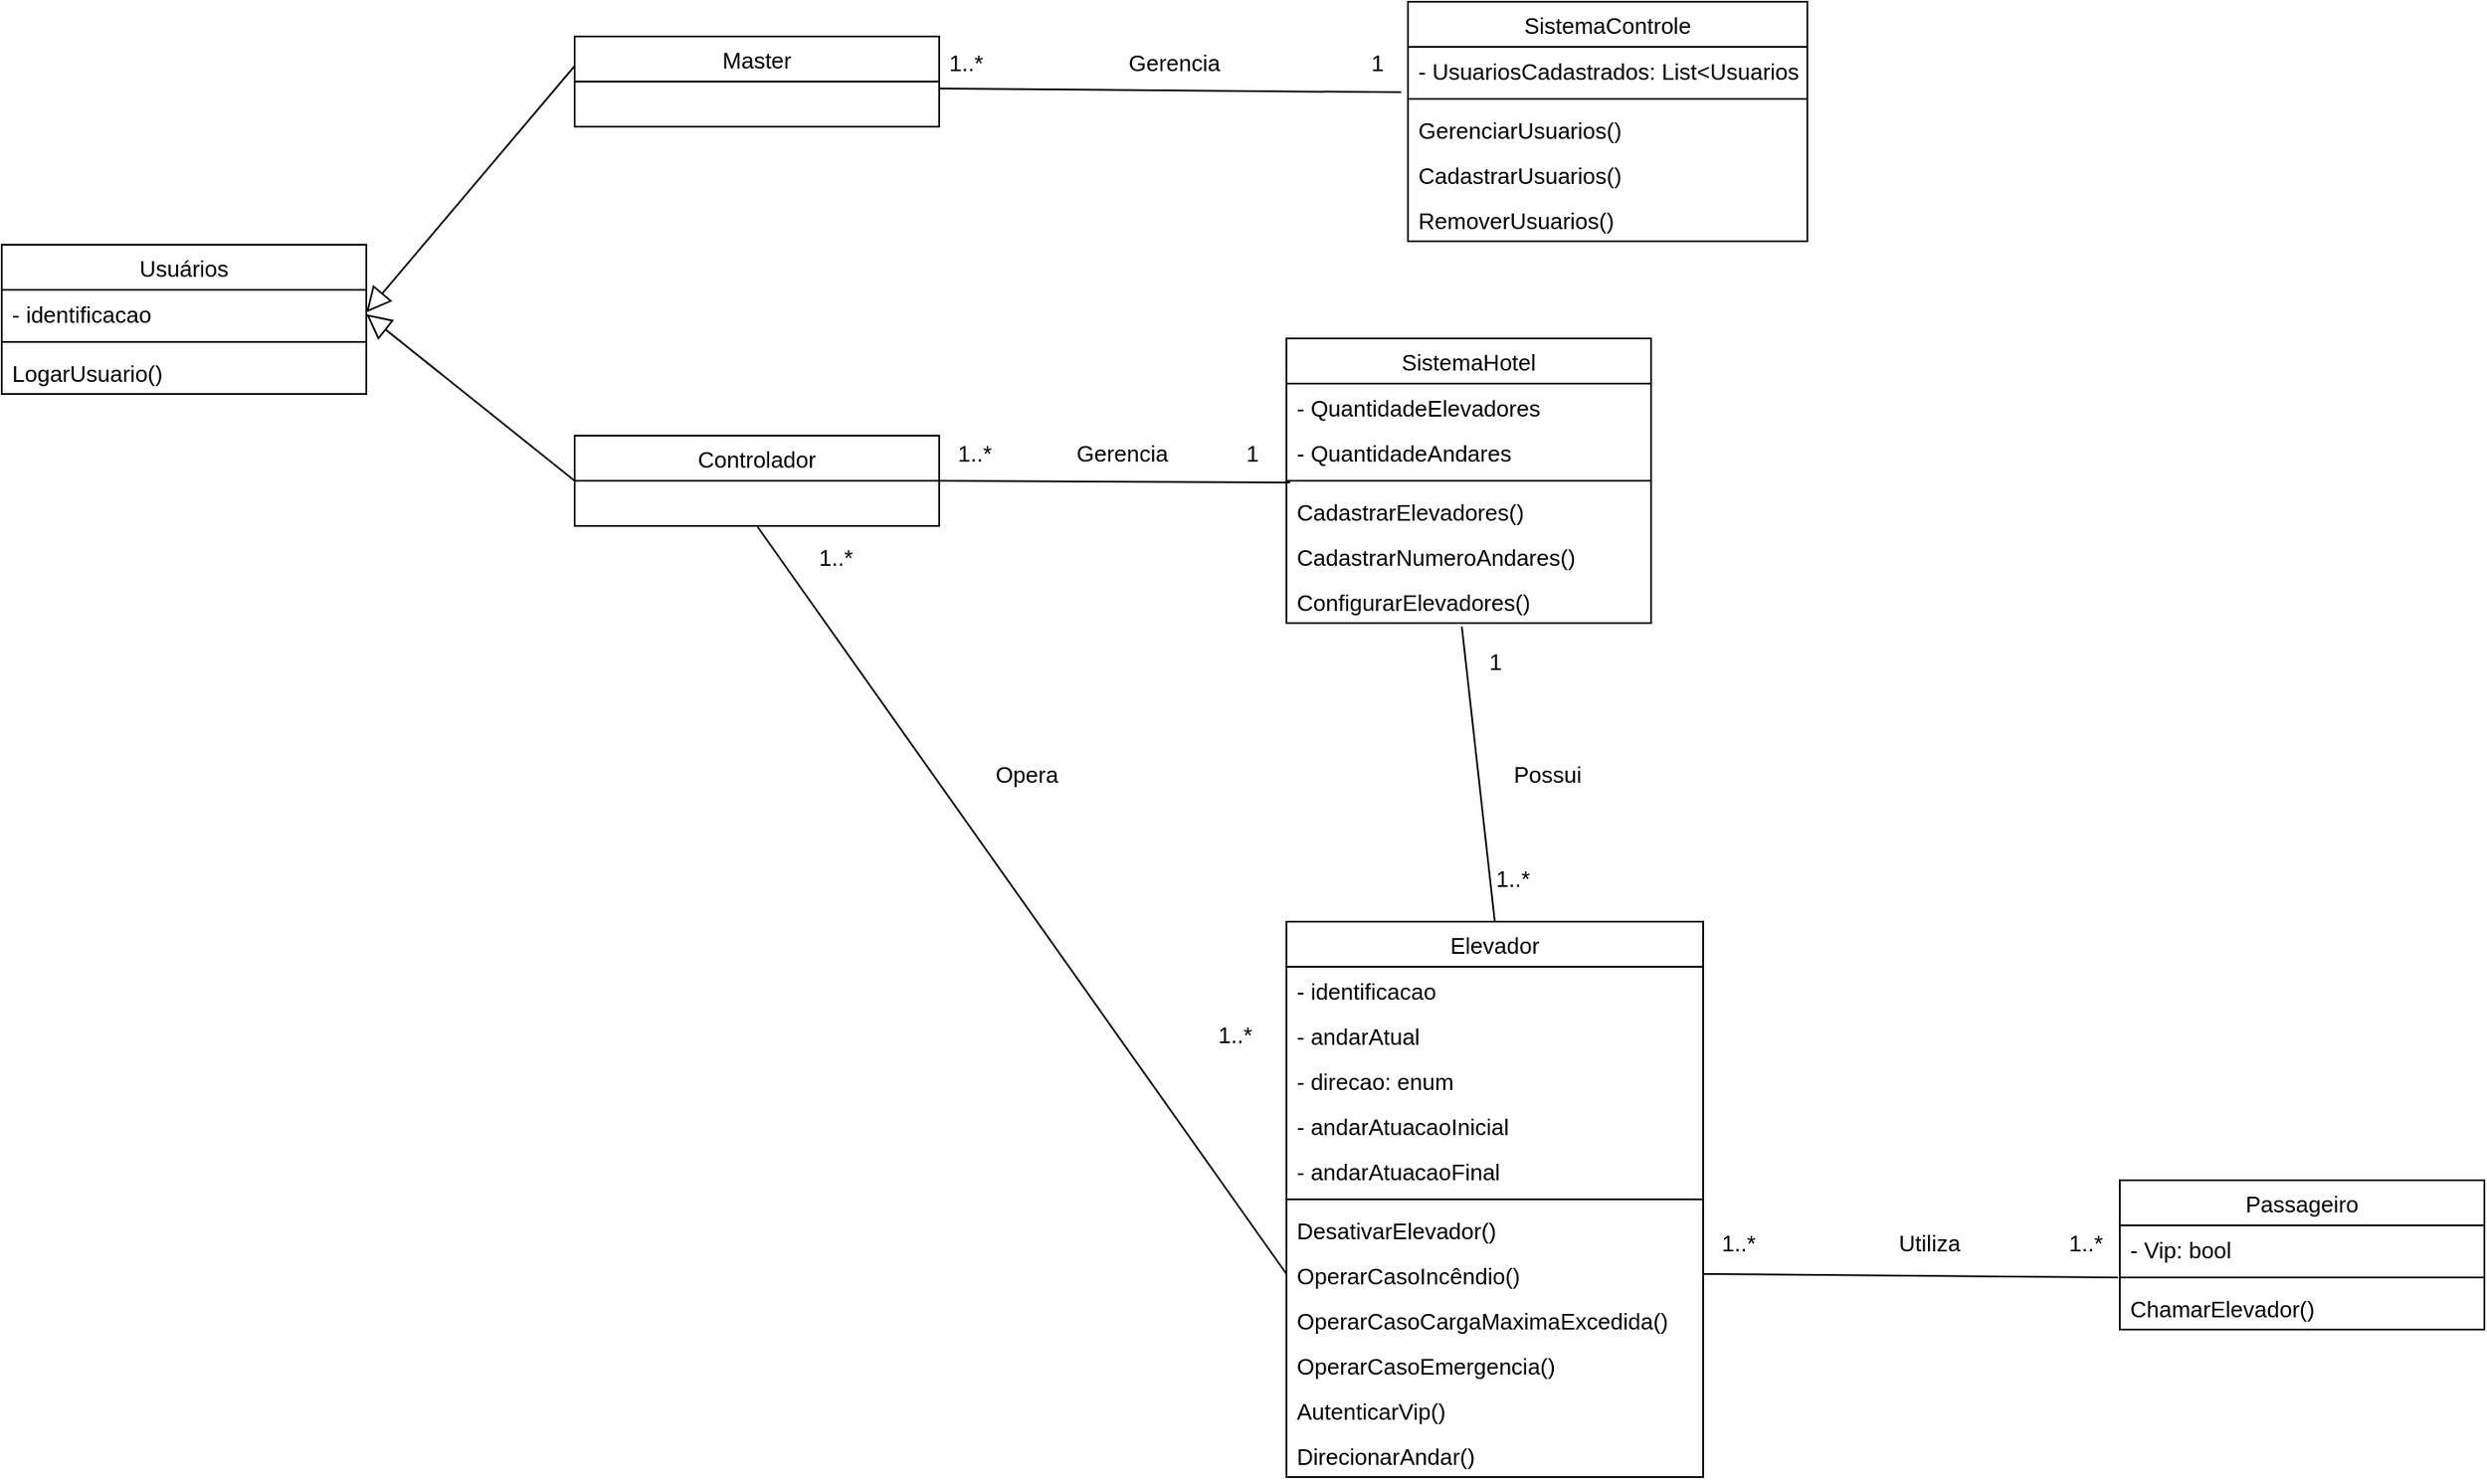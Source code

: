<mxfile version="20.4.1" type="github">
  <diagram id="wMuEMSqY7I109d4IhwdL" name="Página-1">
    <mxGraphModel dx="1625" dy="889" grid="1" gridSize="10" guides="1" tooltips="1" connect="1" arrows="1" fold="1" page="1" pageScale="1" pageWidth="827" pageHeight="1169" math="0" shadow="0">
      <root>
        <mxCell id="0" />
        <mxCell id="1" parent="0" />
        <mxCell id="hkNDuntiHJmSf1GygH3e-5" value="Usuários" style="swimlane;fontStyle=0;childLayout=stackLayout;horizontal=1;startSize=26;fillColor=none;horizontalStack=0;resizeParent=1;resizeParentMax=0;resizeLast=0;collapsible=1;marginBottom=0;fontSize=13;" parent="1" vertex="1">
          <mxGeometry x="50" y="160" width="210" height="86" as="geometry" />
        </mxCell>
        <mxCell id="hkNDuntiHJmSf1GygH3e-6" value="- identificacao" style="text;strokeColor=none;fillColor=none;align=left;verticalAlign=top;spacingLeft=4;spacingRight=4;overflow=hidden;rotatable=0;points=[[0,0.5],[1,0.5]];portConstraint=eastwest;fontSize=13;" parent="hkNDuntiHJmSf1GygH3e-5" vertex="1">
          <mxGeometry y="26" width="210" height="26" as="geometry" />
        </mxCell>
        <mxCell id="hkNDuntiHJmSf1GygH3e-26" value="" style="line;strokeWidth=1;fillColor=none;align=left;verticalAlign=middle;spacingTop=-1;spacingLeft=3;spacingRight=3;rotatable=0;labelPosition=right;points=[];portConstraint=eastwest;strokeColor=inherit;fontSize=13;" parent="hkNDuntiHJmSf1GygH3e-5" vertex="1">
          <mxGeometry y="52" width="210" height="8" as="geometry" />
        </mxCell>
        <mxCell id="hkNDuntiHJmSf1GygH3e-27" value="LogarUsuario()" style="text;strokeColor=none;fillColor=none;align=left;verticalAlign=top;spacingLeft=4;spacingRight=4;overflow=hidden;rotatable=0;points=[[0,0.5],[1,0.5]];portConstraint=eastwest;fontSize=13;" parent="hkNDuntiHJmSf1GygH3e-5" vertex="1">
          <mxGeometry y="60" width="210" height="26" as="geometry" />
        </mxCell>
        <mxCell id="hkNDuntiHJmSf1GygH3e-9" value="Elevador" style="swimlane;fontStyle=0;childLayout=stackLayout;horizontal=1;startSize=26;fillColor=none;horizontalStack=0;resizeParent=1;resizeParentMax=0;resizeLast=0;collapsible=1;marginBottom=0;fontSize=13;" parent="1" vertex="1">
          <mxGeometry x="790" y="550" width="240" height="320" as="geometry" />
        </mxCell>
        <mxCell id="hkNDuntiHJmSf1GygH3e-10" value="- identificacao" style="text;strokeColor=none;fillColor=none;align=left;verticalAlign=top;spacingLeft=4;spacingRight=4;overflow=hidden;rotatable=0;points=[[0,0.5],[1,0.5]];portConstraint=eastwest;fontSize=13;" parent="hkNDuntiHJmSf1GygH3e-9" vertex="1">
          <mxGeometry y="26" width="240" height="26" as="geometry" />
        </mxCell>
        <mxCell id="5WaL0SufXHHWklZrkdb6-2" value="- andarAtual" style="text;strokeColor=none;fillColor=none;align=left;verticalAlign=top;spacingLeft=4;spacingRight=4;overflow=hidden;rotatable=0;points=[[0,0.5],[1,0.5]];portConstraint=eastwest;fontSize=13;" vertex="1" parent="hkNDuntiHJmSf1GygH3e-9">
          <mxGeometry y="52" width="240" height="26" as="geometry" />
        </mxCell>
        <mxCell id="5WaL0SufXHHWklZrkdb6-3" value="- direcao: enum" style="text;strokeColor=none;fillColor=none;align=left;verticalAlign=top;spacingLeft=4;spacingRight=4;overflow=hidden;rotatable=0;points=[[0,0.5],[1,0.5]];portConstraint=eastwest;fontSize=13;" vertex="1" parent="hkNDuntiHJmSf1GygH3e-9">
          <mxGeometry y="78" width="240" height="26" as="geometry" />
        </mxCell>
        <mxCell id="5WaL0SufXHHWklZrkdb6-40" value="- andarAtuacaoInicial" style="text;strokeColor=none;fillColor=none;align=left;verticalAlign=top;spacingLeft=4;spacingRight=4;overflow=hidden;rotatable=0;points=[[0,0.5],[1,0.5]];portConstraint=eastwest;fontSize=13;" vertex="1" parent="hkNDuntiHJmSf1GygH3e-9">
          <mxGeometry y="104" width="240" height="26" as="geometry" />
        </mxCell>
        <mxCell id="5WaL0SufXHHWklZrkdb6-41" value="- andarAtuacaoFinal" style="text;strokeColor=none;fillColor=none;align=left;verticalAlign=top;spacingLeft=4;spacingRight=4;overflow=hidden;rotatable=0;points=[[0,0.5],[1,0.5]];portConstraint=eastwest;fontSize=13;" vertex="1" parent="hkNDuntiHJmSf1GygH3e-9">
          <mxGeometry y="130" width="240" height="26" as="geometry" />
        </mxCell>
        <mxCell id="hkNDuntiHJmSf1GygH3e-30" value="" style="line;strokeWidth=1;fillColor=none;align=left;verticalAlign=middle;spacingTop=-1;spacingLeft=3;spacingRight=3;rotatable=0;labelPosition=right;points=[];portConstraint=eastwest;strokeColor=inherit;fontSize=13;" parent="hkNDuntiHJmSf1GygH3e-9" vertex="1">
          <mxGeometry y="156" width="240" height="8" as="geometry" />
        </mxCell>
        <mxCell id="hkNDuntiHJmSf1GygH3e-12" value="DesativarElevador()&#xa;" style="text;strokeColor=none;fillColor=none;align=left;verticalAlign=top;spacingLeft=4;spacingRight=4;overflow=hidden;rotatable=0;points=[[0,0.5],[1,0.5]];portConstraint=eastwest;fontSize=13;" parent="hkNDuntiHJmSf1GygH3e-9" vertex="1">
          <mxGeometry y="164" width="240" height="26" as="geometry" />
        </mxCell>
        <mxCell id="hkNDuntiHJmSf1GygH3e-39" value="OperarCasoIncêndio()&#xa;" style="text;strokeColor=none;fillColor=none;align=left;verticalAlign=top;spacingLeft=4;spacingRight=4;overflow=hidden;rotatable=0;points=[[0,0.5],[1,0.5]];portConstraint=eastwest;fontSize=13;" parent="hkNDuntiHJmSf1GygH3e-9" vertex="1">
          <mxGeometry y="190" width="240" height="26" as="geometry" />
        </mxCell>
        <mxCell id="hkNDuntiHJmSf1GygH3e-31" value="OperarCasoCargaMaximaExcedida()&#xa;" style="text;strokeColor=none;fillColor=none;align=left;verticalAlign=top;spacingLeft=4;spacingRight=4;overflow=hidden;rotatable=0;points=[[0,0.5],[1,0.5]];portConstraint=eastwest;fontSize=13;" parent="hkNDuntiHJmSf1GygH3e-9" vertex="1">
          <mxGeometry y="216" width="240" height="26" as="geometry" />
        </mxCell>
        <mxCell id="hkNDuntiHJmSf1GygH3e-32" value="OperarCasoEmergencia()&#xa;" style="text;strokeColor=none;fillColor=none;align=left;verticalAlign=top;spacingLeft=4;spacingRight=4;overflow=hidden;rotatable=0;points=[[0,0.5],[1,0.5]];portConstraint=eastwest;fontSize=13;" parent="hkNDuntiHJmSf1GygH3e-9" vertex="1">
          <mxGeometry y="242" width="240" height="26" as="geometry" />
        </mxCell>
        <mxCell id="5WaL0SufXHHWklZrkdb6-1" value="AutenticarVip()&#xa;" style="text;strokeColor=none;fillColor=none;align=left;verticalAlign=top;spacingLeft=4;spacingRight=4;overflow=hidden;rotatable=0;points=[[0,0.5],[1,0.5]];portConstraint=eastwest;fontSize=13;" vertex="1" parent="hkNDuntiHJmSf1GygH3e-9">
          <mxGeometry y="268" width="240" height="26" as="geometry" />
        </mxCell>
        <mxCell id="5WaL0SufXHHWklZrkdb6-4" value="DirecionarAndar()&#xa;" style="text;strokeColor=none;fillColor=none;align=left;verticalAlign=top;spacingLeft=4;spacingRight=4;overflow=hidden;rotatable=0;points=[[0,0.5],[1,0.5]];portConstraint=eastwest;fontSize=13;" vertex="1" parent="hkNDuntiHJmSf1GygH3e-9">
          <mxGeometry y="294" width="240" height="26" as="geometry" />
        </mxCell>
        <mxCell id="hkNDuntiHJmSf1GygH3e-13" value="SistemaHotel" style="swimlane;fontStyle=0;childLayout=stackLayout;horizontal=1;startSize=26;fillColor=none;horizontalStack=0;resizeParent=1;resizeParentMax=0;resizeLast=0;collapsible=1;marginBottom=0;fontSize=13;" parent="1" vertex="1">
          <mxGeometry x="790" y="214" width="210" height="164" as="geometry" />
        </mxCell>
        <mxCell id="hkNDuntiHJmSf1GygH3e-14" value="- QuantidadeElevadores" style="text;strokeColor=none;fillColor=none;align=left;verticalAlign=top;spacingLeft=4;spacingRight=4;overflow=hidden;rotatable=0;points=[[0,0.5],[1,0.5]];portConstraint=eastwest;fontSize=13;" parent="hkNDuntiHJmSf1GygH3e-13" vertex="1">
          <mxGeometry y="26" width="210" height="26" as="geometry" />
        </mxCell>
        <mxCell id="hkNDuntiHJmSf1GygH3e-15" value="- QuantidadeAndares" style="text;strokeColor=none;fillColor=none;align=left;verticalAlign=top;spacingLeft=4;spacingRight=4;overflow=hidden;rotatable=0;points=[[0,0.5],[1,0.5]];portConstraint=eastwest;fontSize=13;" parent="hkNDuntiHJmSf1GygH3e-13" vertex="1">
          <mxGeometry y="52" width="210" height="26" as="geometry" />
        </mxCell>
        <mxCell id="hkNDuntiHJmSf1GygH3e-29" value="" style="line;strokeWidth=1;fillColor=none;align=left;verticalAlign=middle;spacingTop=-1;spacingLeft=3;spacingRight=3;rotatable=0;labelPosition=right;points=[];portConstraint=eastwest;strokeColor=inherit;fontSize=13;" parent="hkNDuntiHJmSf1GygH3e-13" vertex="1">
          <mxGeometry y="78" width="210" height="8" as="geometry" />
        </mxCell>
        <mxCell id="hkNDuntiHJmSf1GygH3e-41" value="CadastrarElevadores()" style="text;strokeColor=none;fillColor=none;align=left;verticalAlign=top;spacingLeft=4;spacingRight=4;overflow=hidden;rotatable=0;points=[[0,0.5],[1,0.5]];portConstraint=eastwest;fontSize=13;" parent="hkNDuntiHJmSf1GygH3e-13" vertex="1">
          <mxGeometry y="86" width="210" height="26" as="geometry" />
        </mxCell>
        <mxCell id="hkNDuntiHJmSf1GygH3e-40" value="CadastrarNumeroAndares()" style="text;strokeColor=none;fillColor=none;align=left;verticalAlign=top;spacingLeft=4;spacingRight=4;overflow=hidden;rotatable=0;points=[[0,0.5],[1,0.5]];portConstraint=eastwest;fontSize=13;" parent="hkNDuntiHJmSf1GygH3e-13" vertex="1">
          <mxGeometry y="112" width="210" height="26" as="geometry" />
        </mxCell>
        <mxCell id="hkNDuntiHJmSf1GygH3e-16" value="ConfigurarElevadores()" style="text;strokeColor=none;fillColor=none;align=left;verticalAlign=top;spacingLeft=4;spacingRight=4;overflow=hidden;rotatable=0;points=[[0,0.5],[1,0.5]];portConstraint=eastwest;fontSize=13;" parent="hkNDuntiHJmSf1GygH3e-13" vertex="1">
          <mxGeometry y="138" width="210" height="26" as="geometry" />
        </mxCell>
        <mxCell id="hkNDuntiHJmSf1GygH3e-17" value="Controlador" style="swimlane;fontStyle=0;childLayout=stackLayout;horizontal=1;startSize=26;fillColor=none;horizontalStack=0;resizeParent=1;resizeParentMax=0;resizeLast=0;collapsible=1;marginBottom=0;fontSize=13;" parent="1" vertex="1">
          <mxGeometry x="380" y="270" width="210" height="52" as="geometry" />
        </mxCell>
        <mxCell id="hkNDuntiHJmSf1GygH3e-33" value="Passageiro" style="swimlane;fontStyle=0;childLayout=stackLayout;horizontal=1;startSize=26;fillColor=none;horizontalStack=0;resizeParent=1;resizeParentMax=0;resizeLast=0;collapsible=1;marginBottom=0;fontSize=13;" parent="1" vertex="1">
          <mxGeometry x="1270" y="699" width="210" height="86" as="geometry" />
        </mxCell>
        <mxCell id="hkNDuntiHJmSf1GygH3e-34" value="- Vip: bool" style="text;strokeColor=none;fillColor=none;align=left;verticalAlign=top;spacingLeft=4;spacingRight=4;overflow=hidden;rotatable=0;points=[[0,0.5],[1,0.5]];portConstraint=eastwest;fontSize=13;" parent="hkNDuntiHJmSf1GygH3e-33" vertex="1">
          <mxGeometry y="26" width="210" height="26" as="geometry" />
        </mxCell>
        <mxCell id="hkNDuntiHJmSf1GygH3e-35" value="" style="line;strokeWidth=1;fillColor=none;align=left;verticalAlign=middle;spacingTop=-1;spacingLeft=3;spacingRight=3;rotatable=0;labelPosition=right;points=[];portConstraint=eastwest;strokeColor=inherit;fontSize=13;" parent="hkNDuntiHJmSf1GygH3e-33" vertex="1">
          <mxGeometry y="52" width="210" height="8" as="geometry" />
        </mxCell>
        <mxCell id="hkNDuntiHJmSf1GygH3e-36" value="ChamarElevador()" style="text;strokeColor=none;fillColor=none;align=left;verticalAlign=top;spacingLeft=4;spacingRight=4;overflow=hidden;rotatable=0;points=[[0,0.5],[1,0.5]];portConstraint=eastwest;fontSize=13;" parent="hkNDuntiHJmSf1GygH3e-33" vertex="1">
          <mxGeometry y="60" width="210" height="26" as="geometry" />
        </mxCell>
        <mxCell id="hkNDuntiHJmSf1GygH3e-43" value="" style="endArrow=block;endFill=0;endSize=12;html=1;rounded=0;exitX=0;exitY=0.5;exitDx=0;exitDy=0;entryX=1;entryY=0.5;entryDx=0;entryDy=0;fontSize=13;" parent="1" target="hkNDuntiHJmSf1GygH3e-6" edge="1">
          <mxGeometry width="160" relative="1" as="geometry">
            <mxPoint x="380" y="57" as="sourcePoint" />
            <mxPoint x="780" y="300" as="targetPoint" />
          </mxGeometry>
        </mxCell>
        <mxCell id="hkNDuntiHJmSf1GygH3e-44" value="" style="endArrow=block;endFill=0;endSize=12;html=1;rounded=0;exitX=0;exitY=0.5;exitDx=0;exitDy=0;fontSize=13;" parent="1" source="hkNDuntiHJmSf1GygH3e-17" edge="1">
          <mxGeometry width="160" relative="1" as="geometry">
            <mxPoint x="390" y="80" as="sourcePoint" />
            <mxPoint x="260" y="200" as="targetPoint" />
          </mxGeometry>
        </mxCell>
        <mxCell id="hkNDuntiHJmSf1GygH3e-45" value="" style="endArrow=none;html=1;rounded=0;exitX=1;exitY=0.5;exitDx=0;exitDy=0;entryX=0.01;entryY=-0.115;entryDx=0;entryDy=0;entryPerimeter=0;fontSize=13;" parent="1" source="hkNDuntiHJmSf1GygH3e-17" target="hkNDuntiHJmSf1GygH3e-41" edge="1">
          <mxGeometry width="50" height="50" relative="1" as="geometry">
            <mxPoint x="680" y="430" as="sourcePoint" />
            <mxPoint x="730" y="380" as="targetPoint" />
          </mxGeometry>
        </mxCell>
        <mxCell id="hkNDuntiHJmSf1GygH3e-46" value="" style="endArrow=none;html=1;rounded=0;entryX=0.5;entryY=0;entryDx=0;entryDy=0;exitX=0.481;exitY=1.077;exitDx=0;exitDy=0;exitPerimeter=0;fontSize=13;" parent="1" source="hkNDuntiHJmSf1GygH3e-16" target="hkNDuntiHJmSf1GygH3e-9" edge="1">
          <mxGeometry width="50" height="50" relative="1" as="geometry">
            <mxPoint x="895" y="370" as="sourcePoint" />
            <mxPoint x="852.1" y="491.01" as="targetPoint" />
          </mxGeometry>
        </mxCell>
        <mxCell id="hkNDuntiHJmSf1GygH3e-47" value="" style="endArrow=none;html=1;rounded=0;entryX=0;entryY=0.5;entryDx=0;entryDy=0;exitX=0.5;exitY=1;exitDx=0;exitDy=0;fontSize=13;" parent="1" source="hkNDuntiHJmSf1GygH3e-17" target="hkNDuntiHJmSf1GygH3e-39" edge="1">
          <mxGeometry width="50" height="50" relative="1" as="geometry">
            <mxPoint x="670.0" y="380.002" as="sourcePoint" />
            <mxPoint x="673.99" y="550" as="targetPoint" />
          </mxGeometry>
        </mxCell>
        <mxCell id="hkNDuntiHJmSf1GygH3e-48" value="" style="endArrow=none;html=1;rounded=0;entryX=1;entryY=0.5;entryDx=0;entryDy=0;exitX=-0.005;exitY=1.154;exitDx=0;exitDy=0;exitPerimeter=0;fontSize=13;" parent="1" source="hkNDuntiHJmSf1GygH3e-34" target="hkNDuntiHJmSf1GygH3e-39" edge="1">
          <mxGeometry width="50" height="50" relative="1" as="geometry">
            <mxPoint x="901.01" y="390.002" as="sourcePoint" />
            <mxPoint x="905" y="560" as="targetPoint" />
          </mxGeometry>
        </mxCell>
        <mxCell id="5WaL0SufXHHWklZrkdb6-5" value="SistemaControle" style="swimlane;fontStyle=0;childLayout=stackLayout;horizontal=1;startSize=26;fillColor=none;horizontalStack=0;resizeParent=1;resizeParentMax=0;resizeLast=0;collapsible=1;marginBottom=0;fontSize=13;" vertex="1" parent="1">
          <mxGeometry x="860" y="20" width="230" height="138" as="geometry" />
        </mxCell>
        <mxCell id="5WaL0SufXHHWklZrkdb6-7" value="- UsuariosCadastrados: List&lt;Usuarios&gt;" style="text;strokeColor=none;fillColor=none;align=left;verticalAlign=top;spacingLeft=4;spacingRight=4;overflow=hidden;rotatable=0;points=[[0,0.5],[1,0.5]];portConstraint=eastwest;fontSize=13;" vertex="1" parent="5WaL0SufXHHWklZrkdb6-5">
          <mxGeometry y="26" width="230" height="26" as="geometry" />
        </mxCell>
        <mxCell id="5WaL0SufXHHWklZrkdb6-8" value="" style="line;strokeWidth=1;fillColor=none;align=left;verticalAlign=middle;spacingTop=-1;spacingLeft=3;spacingRight=3;rotatable=0;labelPosition=right;points=[];portConstraint=eastwest;strokeColor=inherit;fontSize=13;" vertex="1" parent="5WaL0SufXHHWklZrkdb6-5">
          <mxGeometry y="52" width="230" height="8" as="geometry" />
        </mxCell>
        <mxCell id="5WaL0SufXHHWklZrkdb6-30" value="GerenciarUsuarios()" style="text;strokeColor=none;fillColor=none;align=left;verticalAlign=top;spacingLeft=4;spacingRight=4;overflow=hidden;rotatable=0;points=[[0,0.5],[1,0.5]];portConstraint=eastwest;fontSize=13;" vertex="1" parent="5WaL0SufXHHWklZrkdb6-5">
          <mxGeometry y="60" width="230" height="26" as="geometry" />
        </mxCell>
        <mxCell id="5WaL0SufXHHWklZrkdb6-9" value="CadastrarUsuarios()" style="text;strokeColor=none;fillColor=none;align=left;verticalAlign=top;spacingLeft=4;spacingRight=4;overflow=hidden;rotatable=0;points=[[0,0.5],[1,0.5]];portConstraint=eastwest;fontSize=13;" vertex="1" parent="5WaL0SufXHHWklZrkdb6-5">
          <mxGeometry y="86" width="230" height="26" as="geometry" />
        </mxCell>
        <mxCell id="5WaL0SufXHHWklZrkdb6-10" value="RemoverUsuarios()" style="text;strokeColor=none;fillColor=none;align=left;verticalAlign=top;spacingLeft=4;spacingRight=4;overflow=hidden;rotatable=0;points=[[0,0.5],[1,0.5]];portConstraint=eastwest;fontSize=13;" vertex="1" parent="5WaL0SufXHHWklZrkdb6-5">
          <mxGeometry y="112" width="230" height="26" as="geometry" />
        </mxCell>
        <mxCell id="5WaL0SufXHHWklZrkdb6-12" value="" style="endArrow=none;html=1;rounded=0;entryX=-0.017;entryY=1.007;entryDx=0;entryDy=0;entryPerimeter=0;fontSize=13;" edge="1" parent="1" target="5WaL0SufXHHWklZrkdb6-7">
          <mxGeometry width="50" height="50" relative="1" as="geometry">
            <mxPoint x="590" y="70" as="sourcePoint" />
            <mxPoint x="790.0" y="70.42" as="targetPoint" />
          </mxGeometry>
        </mxCell>
        <mxCell id="5WaL0SufXHHWklZrkdb6-13" value="Gerencia" style="text;html=1;align=center;verticalAlign=middle;resizable=0;points=[];autosize=1;strokeColor=none;fillColor=none;fontSize=13;" vertex="1" parent="1">
          <mxGeometry x="685" y="40" width="80" height="30" as="geometry" />
        </mxCell>
        <mxCell id="5WaL0SufXHHWklZrkdb6-14" value="1..*" style="text;html=1;align=center;verticalAlign=middle;resizable=0;points=[];autosize=1;strokeColor=none;fillColor=none;fontSize=13;" vertex="1" parent="1">
          <mxGeometry x="585" y="40" width="40" height="30" as="geometry" />
        </mxCell>
        <mxCell id="5WaL0SufXHHWklZrkdb6-15" value="1" style="text;html=1;align=center;verticalAlign=middle;resizable=0;points=[];autosize=1;strokeColor=none;fillColor=none;fontSize=13;" vertex="1" parent="1">
          <mxGeometry x="827" y="40" width="30" height="30" as="geometry" />
        </mxCell>
        <mxCell id="5WaL0SufXHHWklZrkdb6-16" value="Gerencia" style="text;html=1;align=center;verticalAlign=middle;resizable=0;points=[];autosize=1;strokeColor=none;fillColor=none;fontSize=13;" vertex="1" parent="1">
          <mxGeometry x="655" y="265" width="80" height="30" as="geometry" />
        </mxCell>
        <mxCell id="5WaL0SufXHHWklZrkdb6-17" value="1..*" style="text;html=1;align=center;verticalAlign=middle;resizable=0;points=[];autosize=1;strokeColor=none;fillColor=none;fontSize=13;" vertex="1" parent="1">
          <mxGeometry x="590" y="265" width="40" height="30" as="geometry" />
        </mxCell>
        <mxCell id="5WaL0SufXHHWklZrkdb6-18" value="1" style="text;html=1;align=center;verticalAlign=middle;resizable=0;points=[];autosize=1;strokeColor=none;fillColor=none;fontSize=13;" vertex="1" parent="1">
          <mxGeometry x="755" y="265" width="30" height="30" as="geometry" />
        </mxCell>
        <mxCell id="5WaL0SufXHHWklZrkdb6-19" value="Opera" style="text;html=1;align=center;verticalAlign=middle;resizable=0;points=[];autosize=1;strokeColor=none;fillColor=none;fontSize=13;" vertex="1" parent="1">
          <mxGeometry x="610" y="450" width="60" height="30" as="geometry" />
        </mxCell>
        <mxCell id="5WaL0SufXHHWklZrkdb6-20" value="1..*" style="text;html=1;align=center;verticalAlign=middle;resizable=0;points=[];autosize=1;strokeColor=none;fillColor=none;fontSize=13;" vertex="1" parent="1">
          <mxGeometry x="510" y="325" width="40" height="30" as="geometry" />
        </mxCell>
        <mxCell id="5WaL0SufXHHWklZrkdb6-21" value="1..*" style="text;html=1;align=center;verticalAlign=middle;resizable=0;points=[];autosize=1;strokeColor=none;fillColor=none;fontSize=13;" vertex="1" parent="1">
          <mxGeometry x="740" y="600" width="40" height="30" as="geometry" />
        </mxCell>
        <mxCell id="5WaL0SufXHHWklZrkdb6-22" value="Possui" style="text;html=1;align=center;verticalAlign=middle;resizable=0;points=[];autosize=1;strokeColor=none;fillColor=none;fontSize=13;" vertex="1" parent="1">
          <mxGeometry x="910" y="450" width="60" height="30" as="geometry" />
        </mxCell>
        <mxCell id="5WaL0SufXHHWklZrkdb6-23" value="1" style="text;html=1;align=center;verticalAlign=middle;resizable=0;points=[];autosize=1;strokeColor=none;fillColor=none;fontSize=13;" vertex="1" parent="1">
          <mxGeometry x="895" y="385" width="30" height="30" as="geometry" />
        </mxCell>
        <mxCell id="5WaL0SufXHHWklZrkdb6-24" value="1..*" style="text;html=1;align=center;verticalAlign=middle;resizable=0;points=[];autosize=1;strokeColor=none;fillColor=none;fontSize=13;" vertex="1" parent="1">
          <mxGeometry x="900" y="510" width="40" height="30" as="geometry" />
        </mxCell>
        <mxCell id="5WaL0SufXHHWklZrkdb6-25" value="Utiliza" style="text;html=1;align=center;verticalAlign=middle;resizable=0;points=[];autosize=1;strokeColor=none;fillColor=none;fontSize=13;" vertex="1" parent="1">
          <mxGeometry x="1130" y="720" width="60" height="30" as="geometry" />
        </mxCell>
        <mxCell id="5WaL0SufXHHWklZrkdb6-26" value="1..*" style="text;html=1;align=center;verticalAlign=middle;resizable=0;points=[];autosize=1;strokeColor=none;fillColor=none;fontSize=13;" vertex="1" parent="1">
          <mxGeometry x="1230" y="720" width="40" height="30" as="geometry" />
        </mxCell>
        <mxCell id="5WaL0SufXHHWklZrkdb6-27" value="1..*" style="text;html=1;align=center;verticalAlign=middle;resizable=0;points=[];autosize=1;strokeColor=none;fillColor=none;fontSize=13;" vertex="1" parent="1">
          <mxGeometry x="1030" y="720" width="40" height="30" as="geometry" />
        </mxCell>
        <mxCell id="5WaL0SufXHHWklZrkdb6-28" value="Master" style="swimlane;fontStyle=0;childLayout=stackLayout;horizontal=1;startSize=26;fillColor=none;horizontalStack=0;resizeParent=1;resizeParentMax=0;resizeLast=0;collapsible=1;marginBottom=0;fontSize=13;" vertex="1" parent="1">
          <mxGeometry x="380" y="40" width="210" height="52" as="geometry" />
        </mxCell>
      </root>
    </mxGraphModel>
  </diagram>
</mxfile>
